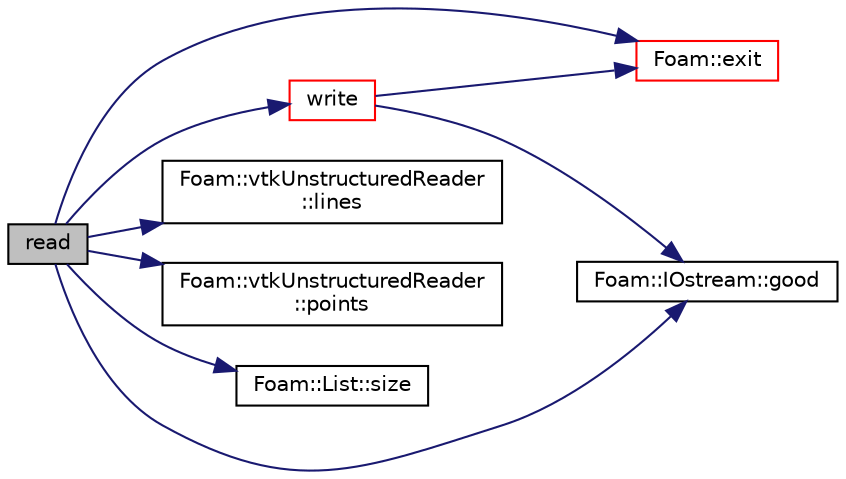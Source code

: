 digraph "read"
{
  bgcolor="transparent";
  edge [fontname="Helvetica",fontsize="10",labelfontname="Helvetica",labelfontsize="10"];
  node [fontname="Helvetica",fontsize="10",shape=record];
  rankdir="LR";
  Node188 [label="read",height=0.2,width=0.4,color="black", fillcolor="grey75", style="filled", fontcolor="black"];
  Node188 -> Node189 [color="midnightblue",fontsize="10",style="solid",fontname="Helvetica"];
  Node189 [label="Foam::exit",height=0.2,width=0.4,color="red",URL="$a21851.html#a06ca7250d8e89caf05243ec094843642"];
  Node188 -> Node228 [color="midnightblue",fontsize="10",style="solid",fontname="Helvetica"];
  Node228 [label="Foam::IOstream::good",height=0.2,width=0.4,color="black",URL="$a27333.html#abdcc7f96f487faadc7769afcf58fe992",tooltip="Return true if next operation might succeed. "];
  Node188 -> Node238 [color="midnightblue",fontsize="10",style="solid",fontname="Helvetica"];
  Node238 [label="Foam::vtkUnstructuredReader\l::lines",height=0.2,width=0.4,color="black",URL="$a22653.html#a4b58c4ea0b4dbc83447abd49f607e48d",tooltip="1D cells (=open lines) "];
  Node188 -> Node239 [color="midnightblue",fontsize="10",style="solid",fontname="Helvetica"];
  Node239 [label="Foam::vtkUnstructuredReader\l::points",height=0.2,width=0.4,color="black",URL="$a22653.html#afb6c3bde245ae6ea91f1c538da59f8fc",tooltip="Points. "];
  Node188 -> Node240 [color="midnightblue",fontsize="10",style="solid",fontname="Helvetica"];
  Node240 [label="Foam::List::size",height=0.2,width=0.4,color="black",URL="$a26833.html#a8a5f6fa29bd4b500caf186f60245b384",tooltip="Override size to be inconsistent with allocated storage. "];
  Node188 -> Node241 [color="midnightblue",fontsize="10",style="solid",fontname="Helvetica"];
  Node241 [label="write",height=0.2,width=0.4,color="red",URL="$a22545.html#ac93279b51e2eb12dc1a54daf46bbca98",tooltip="Write surface mesh components by proxy. "];
  Node241 -> Node189 [color="midnightblue",fontsize="10",style="solid",fontname="Helvetica"];
  Node241 -> Node228 [color="midnightblue",fontsize="10",style="solid",fontname="Helvetica"];
}
